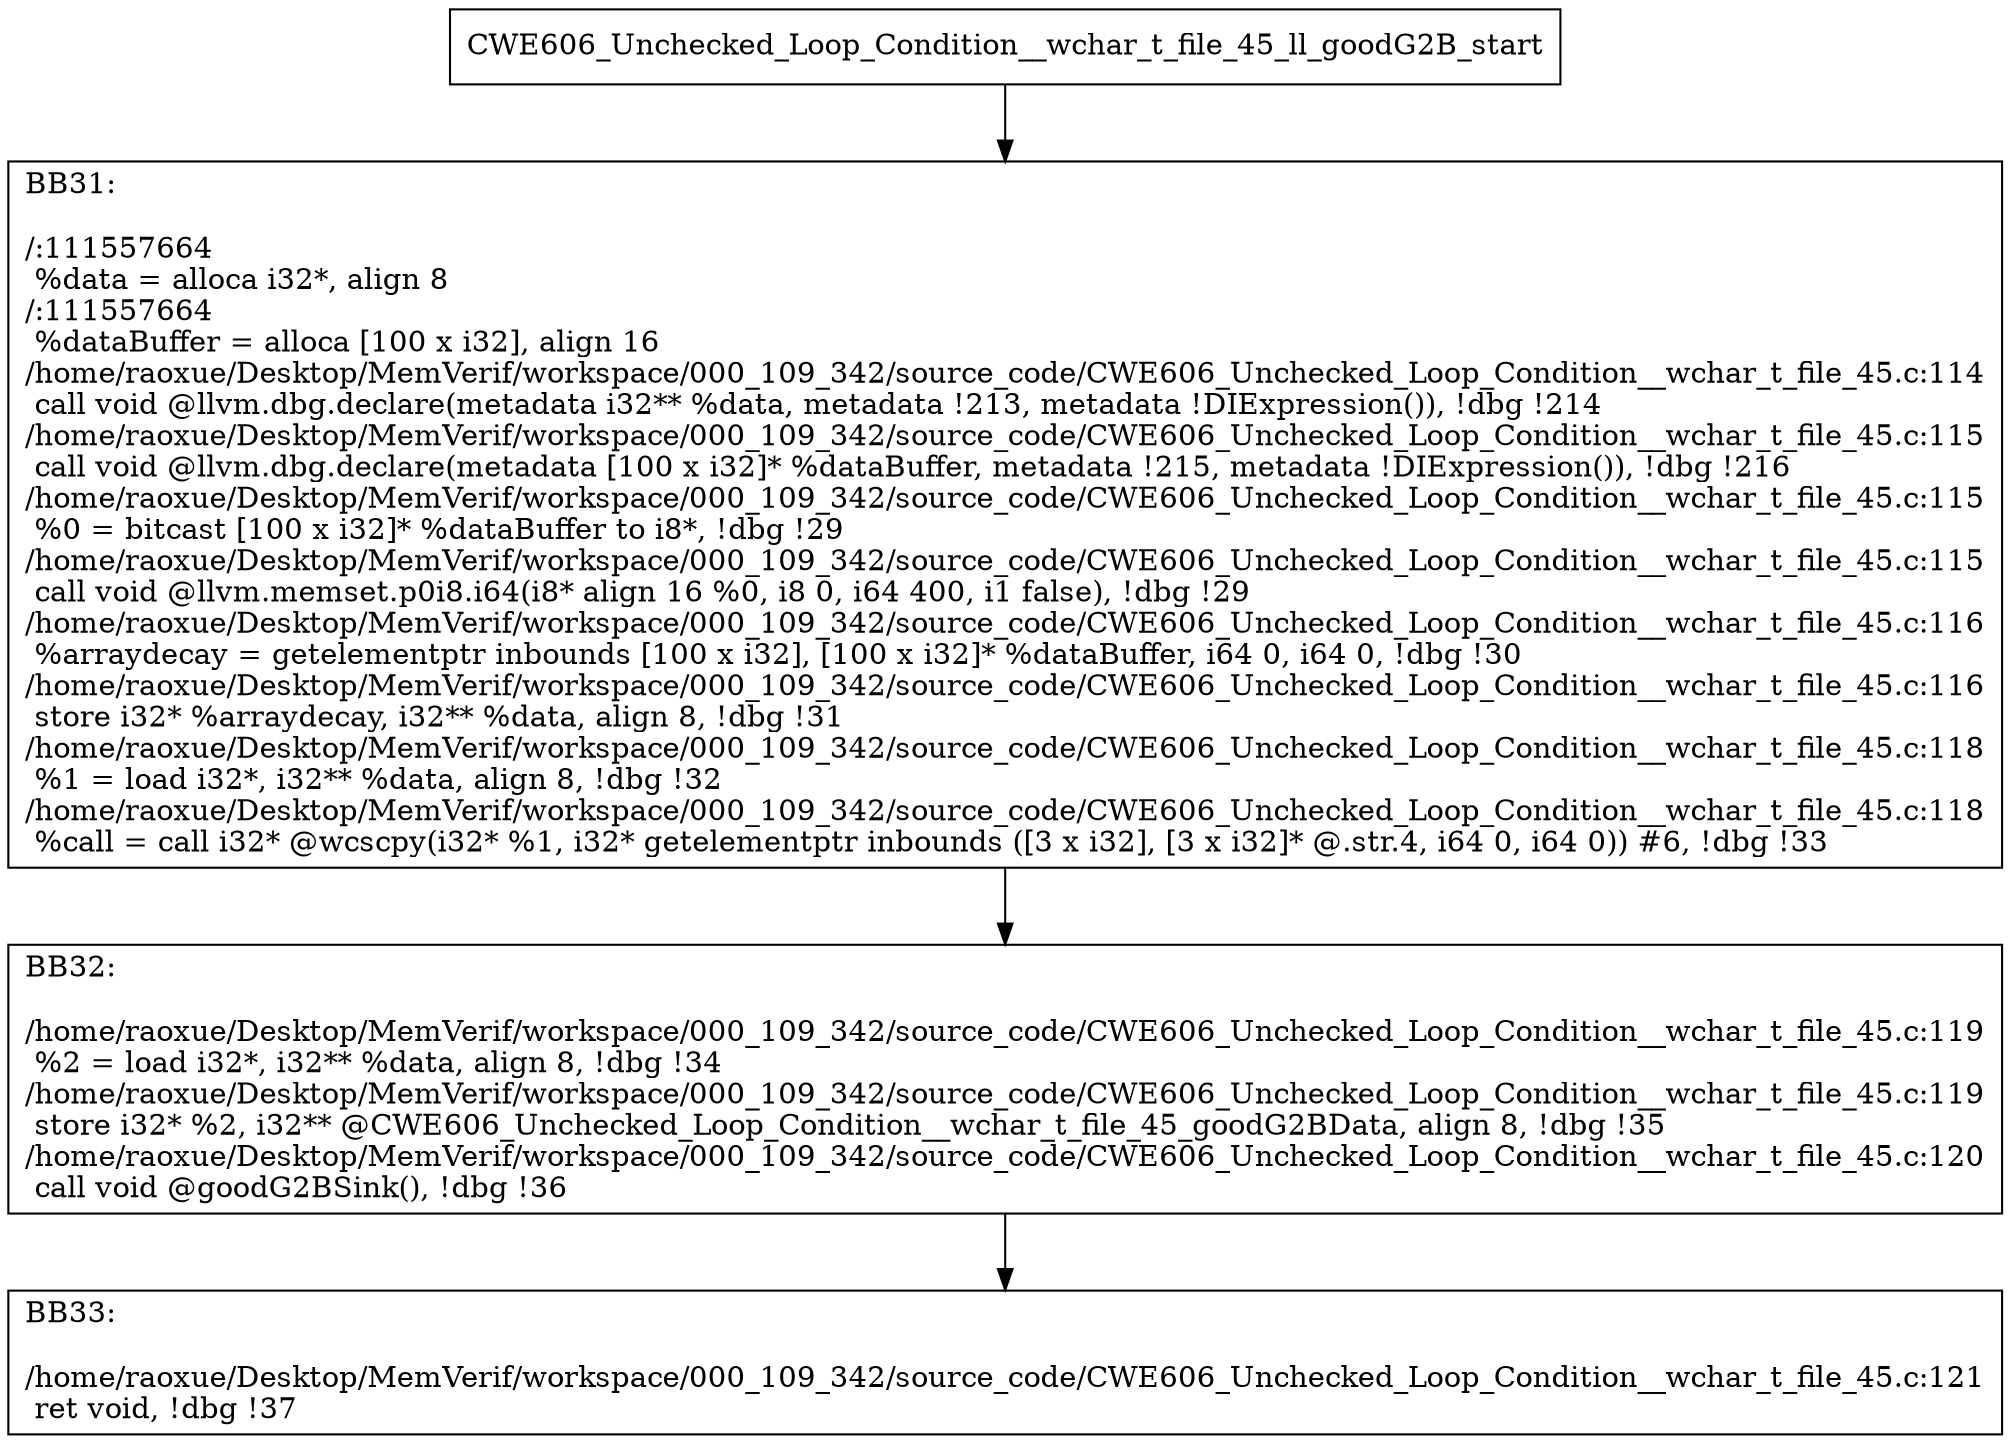 digraph "CFG for'CWE606_Unchecked_Loop_Condition__wchar_t_file_45_ll_goodG2B' function" {
	BBCWE606_Unchecked_Loop_Condition__wchar_t_file_45_ll_goodG2B_start[shape=record,label="{CWE606_Unchecked_Loop_Condition__wchar_t_file_45_ll_goodG2B_start}"];
	BBCWE606_Unchecked_Loop_Condition__wchar_t_file_45_ll_goodG2B_start-> CWE606_Unchecked_Loop_Condition__wchar_t_file_45_ll_goodG2BBB31;
	CWE606_Unchecked_Loop_Condition__wchar_t_file_45_ll_goodG2BBB31 [shape=record, label="{BB31:\l\l/:111557664\l
  %data = alloca i32*, align 8\l
/:111557664\l
  %dataBuffer = alloca [100 x i32], align 16\l
/home/raoxue/Desktop/MemVerif/workspace/000_109_342/source_code/CWE606_Unchecked_Loop_Condition__wchar_t_file_45.c:114\l
  call void @llvm.dbg.declare(metadata i32** %data, metadata !213, metadata !DIExpression()), !dbg !214\l
/home/raoxue/Desktop/MemVerif/workspace/000_109_342/source_code/CWE606_Unchecked_Loop_Condition__wchar_t_file_45.c:115\l
  call void @llvm.dbg.declare(metadata [100 x i32]* %dataBuffer, metadata !215, metadata !DIExpression()), !dbg !216\l
/home/raoxue/Desktop/MemVerif/workspace/000_109_342/source_code/CWE606_Unchecked_Loop_Condition__wchar_t_file_45.c:115\l
  %0 = bitcast [100 x i32]* %dataBuffer to i8*, !dbg !29\l
/home/raoxue/Desktop/MemVerif/workspace/000_109_342/source_code/CWE606_Unchecked_Loop_Condition__wchar_t_file_45.c:115\l
  call void @llvm.memset.p0i8.i64(i8* align 16 %0, i8 0, i64 400, i1 false), !dbg !29\l
/home/raoxue/Desktop/MemVerif/workspace/000_109_342/source_code/CWE606_Unchecked_Loop_Condition__wchar_t_file_45.c:116\l
  %arraydecay = getelementptr inbounds [100 x i32], [100 x i32]* %dataBuffer, i64 0, i64 0, !dbg !30\l
/home/raoxue/Desktop/MemVerif/workspace/000_109_342/source_code/CWE606_Unchecked_Loop_Condition__wchar_t_file_45.c:116\l
  store i32* %arraydecay, i32** %data, align 8, !dbg !31\l
/home/raoxue/Desktop/MemVerif/workspace/000_109_342/source_code/CWE606_Unchecked_Loop_Condition__wchar_t_file_45.c:118\l
  %1 = load i32*, i32** %data, align 8, !dbg !32\l
/home/raoxue/Desktop/MemVerif/workspace/000_109_342/source_code/CWE606_Unchecked_Loop_Condition__wchar_t_file_45.c:118\l
  %call = call i32* @wcscpy(i32* %1, i32* getelementptr inbounds ([3 x i32], [3 x i32]* @.str.4, i64 0, i64 0)) #6, !dbg !33\l
}"];
	CWE606_Unchecked_Loop_Condition__wchar_t_file_45_ll_goodG2BBB31-> CWE606_Unchecked_Loop_Condition__wchar_t_file_45_ll_goodG2BBB32;
	CWE606_Unchecked_Loop_Condition__wchar_t_file_45_ll_goodG2BBB32 [shape=record, label="{BB32:\l\l/home/raoxue/Desktop/MemVerif/workspace/000_109_342/source_code/CWE606_Unchecked_Loop_Condition__wchar_t_file_45.c:119\l
  %2 = load i32*, i32** %data, align 8, !dbg !34\l
/home/raoxue/Desktop/MemVerif/workspace/000_109_342/source_code/CWE606_Unchecked_Loop_Condition__wchar_t_file_45.c:119\l
  store i32* %2, i32** @CWE606_Unchecked_Loop_Condition__wchar_t_file_45_goodG2BData, align 8, !dbg !35\l
/home/raoxue/Desktop/MemVerif/workspace/000_109_342/source_code/CWE606_Unchecked_Loop_Condition__wchar_t_file_45.c:120\l
  call void @goodG2BSink(), !dbg !36\l
}"];
	CWE606_Unchecked_Loop_Condition__wchar_t_file_45_ll_goodG2BBB32-> CWE606_Unchecked_Loop_Condition__wchar_t_file_45_ll_goodG2BBB33;
	CWE606_Unchecked_Loop_Condition__wchar_t_file_45_ll_goodG2BBB33 [shape=record, label="{BB33:\l\l/home/raoxue/Desktop/MemVerif/workspace/000_109_342/source_code/CWE606_Unchecked_Loop_Condition__wchar_t_file_45.c:121\l
  ret void, !dbg !37\l
}"];
}
